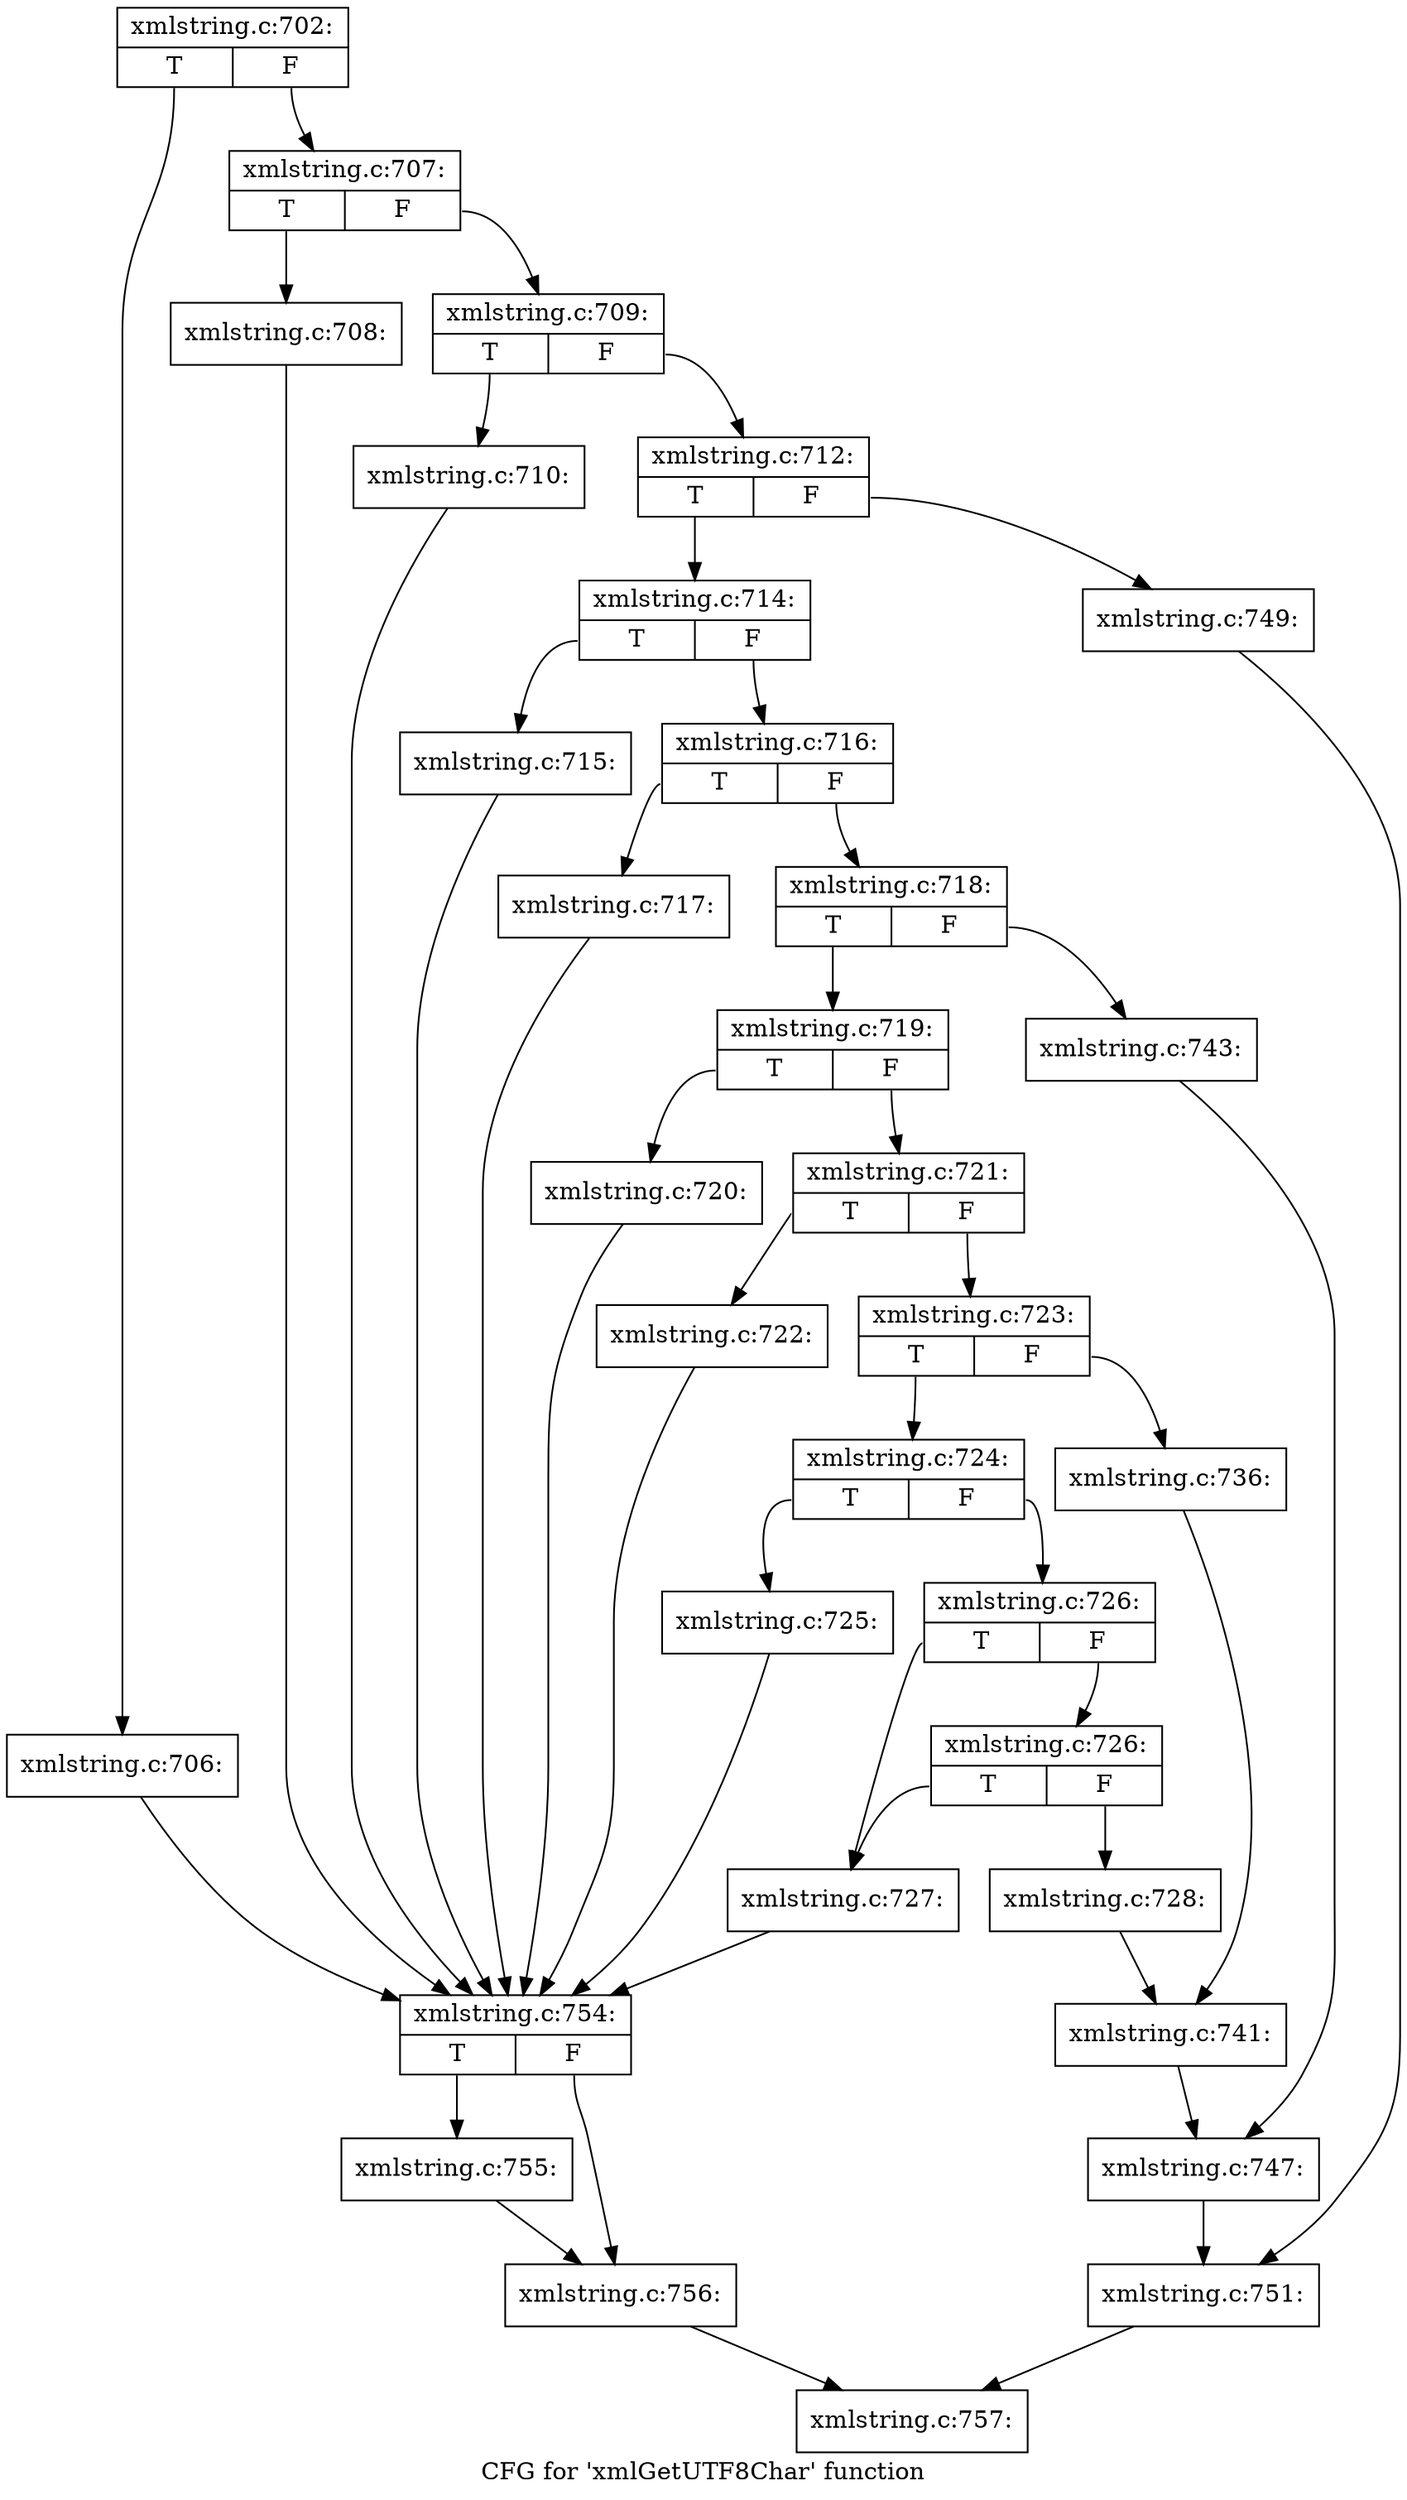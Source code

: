 digraph "CFG for 'xmlGetUTF8Char' function" {
	label="CFG for 'xmlGetUTF8Char' function";

	Node0x3913060 [shape=record,label="{xmlstring.c:702:|{<s0>T|<s1>F}}"];
	Node0x3913060:s0 -> Node0x3913d80;
	Node0x3913060:s1 -> Node0x3913dd0;
	Node0x3913d80 [shape=record,label="{xmlstring.c:706:}"];
	Node0x3913d80 -> Node0x3913fc0;
	Node0x3913dd0 [shape=record,label="{xmlstring.c:707:|{<s0>T|<s1>F}}"];
	Node0x3913dd0:s0 -> Node0x39149f0;
	Node0x3913dd0:s1 -> Node0x3914a40;
	Node0x39149f0 [shape=record,label="{xmlstring.c:708:}"];
	Node0x39149f0 -> Node0x3913fc0;
	Node0x3914a40 [shape=record,label="{xmlstring.c:709:|{<s0>T|<s1>F}}"];
	Node0x3914a40:s0 -> Node0x3914e20;
	Node0x3914a40:s1 -> Node0x3914e70;
	Node0x3914e20 [shape=record,label="{xmlstring.c:710:}"];
	Node0x3914e20 -> Node0x3913fc0;
	Node0x3914e70 [shape=record,label="{xmlstring.c:712:|{<s0>T|<s1>F}}"];
	Node0x3914e70:s0 -> Node0x39155a0;
	Node0x3914e70:s1 -> Node0x3915640;
	Node0x39155a0 [shape=record,label="{xmlstring.c:714:|{<s0>T|<s1>F}}"];
	Node0x39155a0:s0 -> Node0x3915a20;
	Node0x39155a0:s1 -> Node0x3915a70;
	Node0x3915a20 [shape=record,label="{xmlstring.c:715:}"];
	Node0x3915a20 -> Node0x3913fc0;
	Node0x3915a70 [shape=record,label="{xmlstring.c:716:|{<s0>T|<s1>F}}"];
	Node0x3915a70:s0 -> Node0x3915eb0;
	Node0x3915a70:s1 -> Node0x3915f00;
	Node0x3915eb0 [shape=record,label="{xmlstring.c:717:}"];
	Node0x3915eb0 -> Node0x3913fc0;
	Node0x3915f00 [shape=record,label="{xmlstring.c:718:|{<s0>T|<s1>F}}"];
	Node0x3915f00:s0 -> Node0x3916540;
	Node0x3915f00:s1 -> Node0x39165e0;
	Node0x3916540 [shape=record,label="{xmlstring.c:719:|{<s0>T|<s1>F}}"];
	Node0x3916540:s0 -> Node0x3916ab0;
	Node0x3916540:s1 -> Node0x3916b00;
	Node0x3916ab0 [shape=record,label="{xmlstring.c:720:}"];
	Node0x3916ab0 -> Node0x3913fc0;
	Node0x3916b00 [shape=record,label="{xmlstring.c:721:|{<s0>T|<s1>F}}"];
	Node0x3916b00:s0 -> Node0x3916ee0;
	Node0x3916b00:s1 -> Node0x3916f30;
	Node0x3916ee0 [shape=record,label="{xmlstring.c:722:}"];
	Node0x3916ee0 -> Node0x3913fc0;
	Node0x3916f30 [shape=record,label="{xmlstring.c:723:|{<s0>T|<s1>F}}"];
	Node0x3916f30:s0 -> Node0x3917570;
	Node0x3916f30:s1 -> Node0x3917610;
	Node0x3917570 [shape=record,label="{xmlstring.c:724:|{<s0>T|<s1>F}}"];
	Node0x3917570:s0 -> Node0x3917ae0;
	Node0x3917570:s1 -> Node0x3917b30;
	Node0x3917ae0 [shape=record,label="{xmlstring.c:725:}"];
	Node0x3917ae0 -> Node0x3913fc0;
	Node0x3917b30 [shape=record,label="{xmlstring.c:726:|{<s0>T|<s1>F}}"];
	Node0x3917b30:s0 -> Node0x38df1c0;
	Node0x3917b30:s1 -> Node0x38df260;
	Node0x38df260 [shape=record,label="{xmlstring.c:726:|{<s0>T|<s1>F}}"];
	Node0x38df260:s0 -> Node0x38df1c0;
	Node0x38df260:s1 -> Node0x38df210;
	Node0x38df1c0 [shape=record,label="{xmlstring.c:727:}"];
	Node0x38df1c0 -> Node0x3913fc0;
	Node0x38df210 [shape=record,label="{xmlstring.c:728:}"];
	Node0x38df210 -> Node0x39175c0;
	Node0x3917610 [shape=record,label="{xmlstring.c:736:}"];
	Node0x3917610 -> Node0x39175c0;
	Node0x39175c0 [shape=record,label="{xmlstring.c:741:}"];
	Node0x39175c0 -> Node0x3916590;
	Node0x39165e0 [shape=record,label="{xmlstring.c:743:}"];
	Node0x39165e0 -> Node0x3916590;
	Node0x3916590 [shape=record,label="{xmlstring.c:747:}"];
	Node0x3916590 -> Node0x39155f0;
	Node0x3915640 [shape=record,label="{xmlstring.c:749:}"];
	Node0x3915640 -> Node0x39155f0;
	Node0x39155f0 [shape=record,label="{xmlstring.c:751:}"];
	Node0x39155f0 -> Node0x390af80;
	Node0x3913fc0 [shape=record,label="{xmlstring.c:754:|{<s0>T|<s1>F}}"];
	Node0x3913fc0:s0 -> Node0x39207b0;
	Node0x3913fc0:s1 -> Node0x3920800;
	Node0x39207b0 [shape=record,label="{xmlstring.c:755:}"];
	Node0x39207b0 -> Node0x3920800;
	Node0x3920800 [shape=record,label="{xmlstring.c:756:}"];
	Node0x3920800 -> Node0x390af80;
	Node0x390af80 [shape=record,label="{xmlstring.c:757:}"];
}
